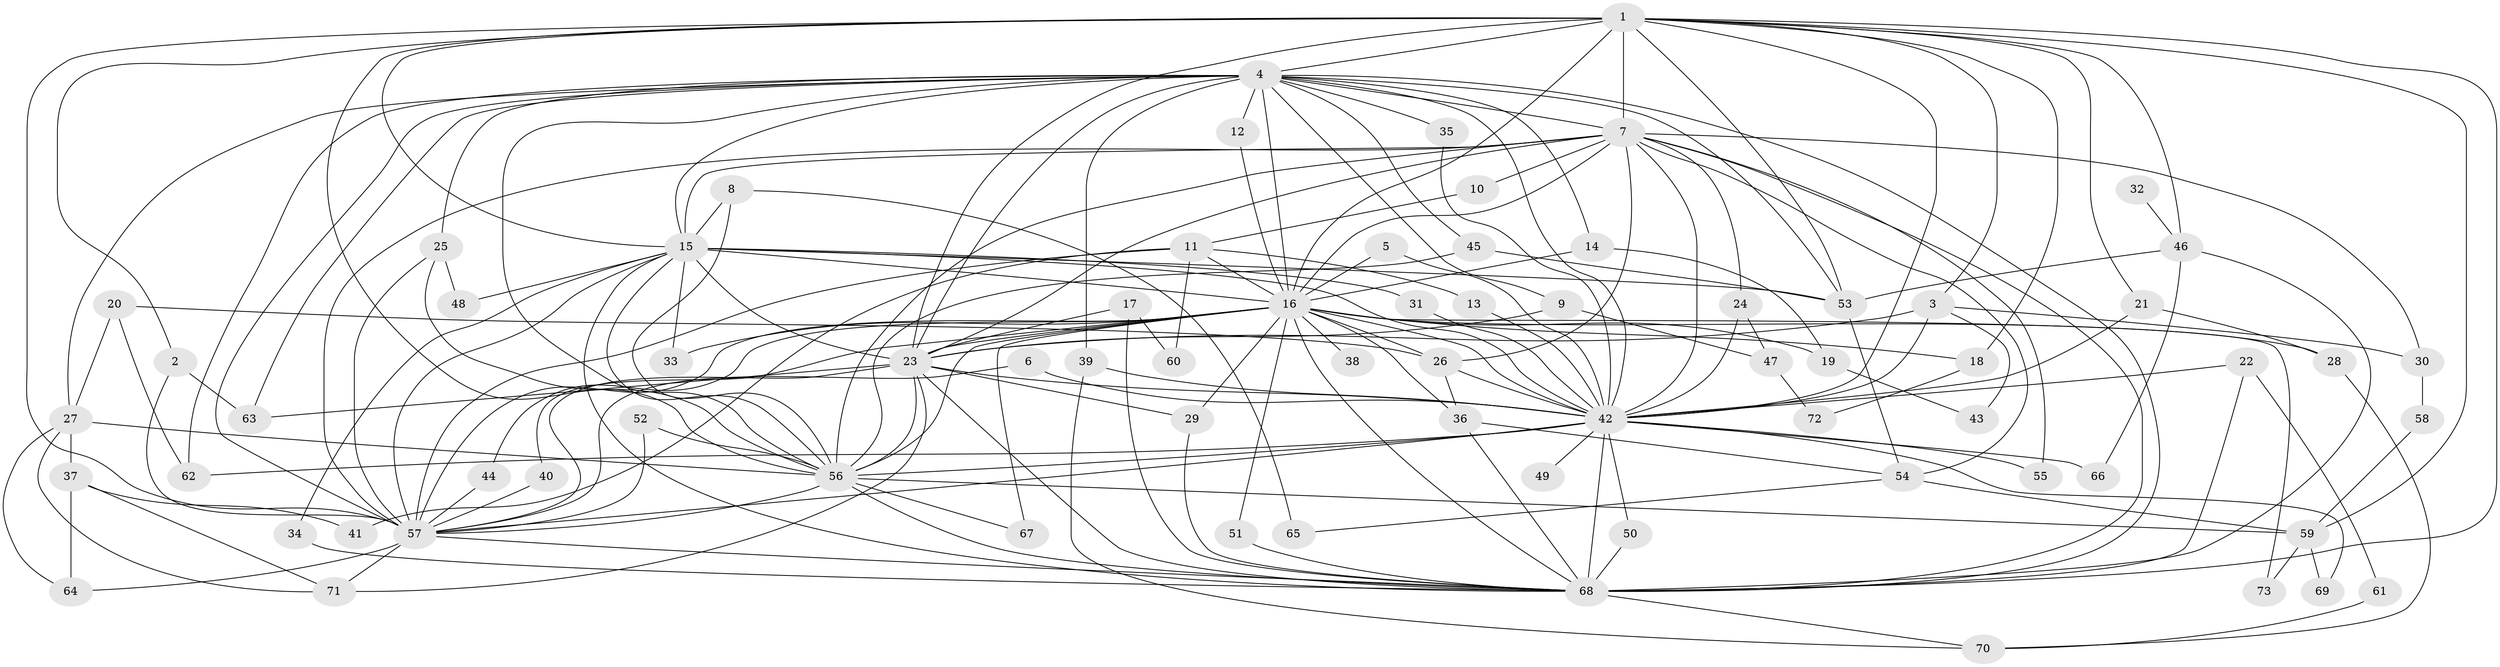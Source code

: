 // original degree distribution, {16: 0.009708737864077669, 17: 0.019417475728155338, 31: 0.009708737864077669, 21: 0.009708737864077669, 19: 0.019417475728155338, 20: 0.009708737864077669, 22: 0.009708737864077669, 29: 0.009708737864077669, 5: 0.02912621359223301, 3: 0.21359223300970873, 2: 0.5533980582524272, 7: 0.019417475728155338, 6: 0.02912621359223301, 4: 0.05825242718446602}
// Generated by graph-tools (version 1.1) at 2025/36/03/04/25 23:36:29]
// undirected, 73 vertices, 183 edges
graph export_dot {
  node [color=gray90,style=filled];
  1;
  2;
  3;
  4;
  5;
  6;
  7;
  8;
  9;
  10;
  11;
  12;
  13;
  14;
  15;
  16;
  17;
  18;
  19;
  20;
  21;
  22;
  23;
  24;
  25;
  26;
  27;
  28;
  29;
  30;
  31;
  32;
  33;
  34;
  35;
  36;
  37;
  38;
  39;
  40;
  41;
  42;
  43;
  44;
  45;
  46;
  47;
  48;
  49;
  50;
  51;
  52;
  53;
  54;
  55;
  56;
  57;
  58;
  59;
  60;
  61;
  62;
  63;
  64;
  65;
  66;
  67;
  68;
  69;
  70;
  71;
  72;
  73;
  1 -- 2 [weight=1.0];
  1 -- 3 [weight=1.0];
  1 -- 4 [weight=1.0];
  1 -- 7 [weight=1.0];
  1 -- 15 [weight=1.0];
  1 -- 16 [weight=2.0];
  1 -- 18 [weight=1.0];
  1 -- 21 [weight=1.0];
  1 -- 23 [weight=1.0];
  1 -- 42 [weight=1.0];
  1 -- 46 [weight=1.0];
  1 -- 53 [weight=1.0];
  1 -- 56 [weight=2.0];
  1 -- 57 [weight=1.0];
  1 -- 59 [weight=1.0];
  1 -- 68 [weight=2.0];
  2 -- 57 [weight=1.0];
  2 -- 63 [weight=1.0];
  3 -- 23 [weight=1.0];
  3 -- 30 [weight=1.0];
  3 -- 42 [weight=1.0];
  3 -- 43 [weight=1.0];
  4 -- 7 [weight=2.0];
  4 -- 9 [weight=1.0];
  4 -- 12 [weight=1.0];
  4 -- 14 [weight=1.0];
  4 -- 15 [weight=1.0];
  4 -- 16 [weight=1.0];
  4 -- 23 [weight=1.0];
  4 -- 25 [weight=1.0];
  4 -- 27 [weight=2.0];
  4 -- 35 [weight=1.0];
  4 -- 39 [weight=1.0];
  4 -- 42 [weight=1.0];
  4 -- 45 [weight=1.0];
  4 -- 53 [weight=1.0];
  4 -- 56 [weight=1.0];
  4 -- 57 [weight=1.0];
  4 -- 62 [weight=1.0];
  4 -- 63 [weight=1.0];
  4 -- 68 [weight=1.0];
  5 -- 16 [weight=1.0];
  5 -- 42 [weight=2.0];
  6 -- 42 [weight=1.0];
  6 -- 57 [weight=1.0];
  7 -- 10 [weight=1.0];
  7 -- 15 [weight=1.0];
  7 -- 16 [weight=1.0];
  7 -- 23 [weight=1.0];
  7 -- 24 [weight=1.0];
  7 -- 26 [weight=1.0];
  7 -- 30 [weight=1.0];
  7 -- 42 [weight=2.0];
  7 -- 54 [weight=1.0];
  7 -- 55 [weight=1.0];
  7 -- 56 [weight=1.0];
  7 -- 57 [weight=2.0];
  7 -- 68 [weight=2.0];
  8 -- 15 [weight=1.0];
  8 -- 56 [weight=1.0];
  8 -- 65 [weight=1.0];
  9 -- 23 [weight=1.0];
  9 -- 47 [weight=1.0];
  10 -- 11 [weight=1.0];
  11 -- 13 [weight=1.0];
  11 -- 16 [weight=1.0];
  11 -- 41 [weight=1.0];
  11 -- 57 [weight=1.0];
  11 -- 60 [weight=1.0];
  12 -- 16 [weight=1.0];
  13 -- 42 [weight=1.0];
  14 -- 16 [weight=1.0];
  14 -- 19 [weight=1.0];
  15 -- 16 [weight=1.0];
  15 -- 23 [weight=2.0];
  15 -- 31 [weight=1.0];
  15 -- 33 [weight=1.0];
  15 -- 34 [weight=1.0];
  15 -- 42 [weight=1.0];
  15 -- 48 [weight=1.0];
  15 -- 53 [weight=1.0];
  15 -- 56 [weight=1.0];
  15 -- 57 [weight=1.0];
  15 -- 68 [weight=1.0];
  16 -- 18 [weight=1.0];
  16 -- 19 [weight=1.0];
  16 -- 23 [weight=2.0];
  16 -- 26 [weight=1.0];
  16 -- 28 [weight=1.0];
  16 -- 29 [weight=1.0];
  16 -- 33 [weight=1.0];
  16 -- 36 [weight=1.0];
  16 -- 38 [weight=1.0];
  16 -- 40 [weight=1.0];
  16 -- 42 [weight=1.0];
  16 -- 44 [weight=1.0];
  16 -- 51 [weight=1.0];
  16 -- 56 [weight=1.0];
  16 -- 57 [weight=1.0];
  16 -- 67 [weight=1.0];
  16 -- 68 [weight=1.0];
  16 -- 73 [weight=1.0];
  17 -- 23 [weight=1.0];
  17 -- 60 [weight=1.0];
  17 -- 68 [weight=1.0];
  18 -- 72 [weight=1.0];
  19 -- 43 [weight=1.0];
  20 -- 26 [weight=1.0];
  20 -- 27 [weight=1.0];
  20 -- 62 [weight=1.0];
  21 -- 28 [weight=1.0];
  21 -- 42 [weight=1.0];
  22 -- 42 [weight=1.0];
  22 -- 61 [weight=1.0];
  22 -- 68 [weight=2.0];
  23 -- 29 [weight=1.0];
  23 -- 42 [weight=1.0];
  23 -- 56 [weight=1.0];
  23 -- 57 [weight=1.0];
  23 -- 63 [weight=1.0];
  23 -- 68 [weight=1.0];
  23 -- 71 [weight=1.0];
  24 -- 42 [weight=1.0];
  24 -- 47 [weight=1.0];
  25 -- 48 [weight=1.0];
  25 -- 56 [weight=1.0];
  25 -- 57 [weight=1.0];
  26 -- 36 [weight=1.0];
  26 -- 42 [weight=1.0];
  27 -- 37 [weight=1.0];
  27 -- 56 [weight=1.0];
  27 -- 64 [weight=1.0];
  27 -- 71 [weight=1.0];
  28 -- 70 [weight=1.0];
  29 -- 68 [weight=1.0];
  30 -- 58 [weight=1.0];
  31 -- 42 [weight=1.0];
  32 -- 46 [weight=1.0];
  34 -- 68 [weight=1.0];
  35 -- 42 [weight=1.0];
  36 -- 54 [weight=1.0];
  36 -- 68 [weight=1.0];
  37 -- 41 [weight=1.0];
  37 -- 64 [weight=1.0];
  37 -- 71 [weight=1.0];
  39 -- 42 [weight=1.0];
  39 -- 70 [weight=1.0];
  40 -- 57 [weight=1.0];
  42 -- 49 [weight=1.0];
  42 -- 50 [weight=1.0];
  42 -- 55 [weight=1.0];
  42 -- 56 [weight=1.0];
  42 -- 57 [weight=1.0];
  42 -- 62 [weight=1.0];
  42 -- 66 [weight=1.0];
  42 -- 68 [weight=1.0];
  42 -- 69 [weight=1.0];
  44 -- 57 [weight=1.0];
  45 -- 53 [weight=1.0];
  45 -- 56 [weight=1.0];
  46 -- 53 [weight=1.0];
  46 -- 66 [weight=1.0];
  46 -- 68 [weight=1.0];
  47 -- 72 [weight=1.0];
  50 -- 68 [weight=1.0];
  51 -- 68 [weight=1.0];
  52 -- 56 [weight=1.0];
  52 -- 57 [weight=1.0];
  53 -- 54 [weight=1.0];
  54 -- 59 [weight=1.0];
  54 -- 65 [weight=1.0];
  56 -- 57 [weight=1.0];
  56 -- 59 [weight=1.0];
  56 -- 67 [weight=1.0];
  56 -- 68 [weight=1.0];
  57 -- 64 [weight=1.0];
  57 -- 68 [weight=1.0];
  57 -- 71 [weight=1.0];
  58 -- 59 [weight=1.0];
  59 -- 69 [weight=1.0];
  59 -- 73 [weight=1.0];
  61 -- 70 [weight=1.0];
  68 -- 70 [weight=1.0];
}

